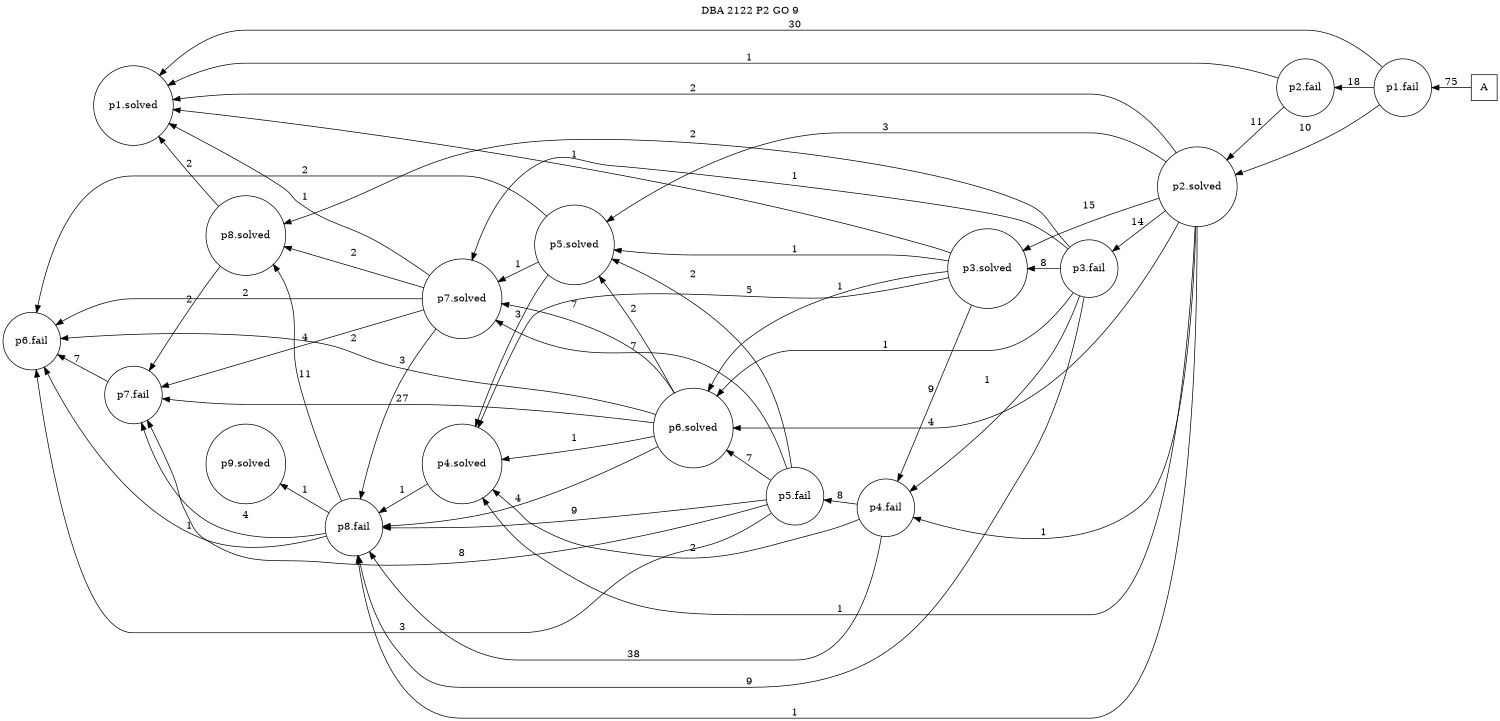 digraph DBA_2122_P2_GO_9 {
labelloc="tl"
label= " DBA 2122 P2 GO 9 "
rankdir="RL";
graph [ size=" 10 , 10 !"]

"A" [shape="square" label="A"]
"p1.fail" [shape="circle" label="p1.fail"]
"p1.solved" [shape="circle" label="p1.solved"]
"p2.fail" [shape="circle" label="p2.fail"]
"p2.solved" [shape="circle" label="p2.solved"]
"p3.fail" [shape="circle" label="p3.fail"]
"p3.solved" [shape="circle" label="p3.solved"]
"p4.fail" [shape="circle" label="p4.fail"]
"p5.fail" [shape="circle" label="p5.fail"]
"p5.solved" [shape="circle" label="p5.solved"]
"p4.solved" [shape="circle" label="p4.solved"]
"p6.solved" [shape="circle" label="p6.solved"]
"p7.fail" [shape="circle" label="p7.fail"]
"p6.fail" [shape="circle" label="p6.fail"]
"p7.solved" [shape="circle" label="p7.solved"]
"p8.fail" [shape="circle" label="p8.fail"]
"p8.solved" [shape="circle" label="p8.solved"]
"p9.solved" [shape="circle" label="p9.solved"]
"A" -> "p1.fail" [ label=75]
"p1.fail" -> "p1.solved" [ label=30]
"p1.fail" -> "p2.fail" [ label=18]
"p1.fail" -> "p2.solved" [ label=10]
"p2.fail" -> "p1.solved" [ label=1]
"p2.fail" -> "p2.solved" [ label=11]
"p2.solved" -> "p1.solved" [ label=2]
"p2.solved" -> "p3.fail" [ label=14]
"p2.solved" -> "p3.solved" [ label=15]
"p2.solved" -> "p4.fail" [ label=1]
"p2.solved" -> "p5.solved" [ label=3]
"p2.solved" -> "p4.solved" [ label=1]
"p2.solved" -> "p6.solved" [ label=4]
"p2.solved" -> "p8.fail" [ label=1]
"p3.fail" -> "p3.solved" [ label=8]
"p3.fail" -> "p4.fail" [ label=1]
"p3.fail" -> "p6.solved" [ label=1]
"p3.fail" -> "p7.solved" [ label=1]
"p3.fail" -> "p8.fail" [ label=9]
"p3.fail" -> "p8.solved" [ label=2]
"p3.solved" -> "p1.solved" [ label=1]
"p3.solved" -> "p4.fail" [ label=9]
"p3.solved" -> "p5.solved" [ label=1]
"p3.solved" -> "p4.solved" [ label=5]
"p3.solved" -> "p6.solved" [ label=1]
"p4.fail" -> "p5.fail" [ label=8]
"p4.fail" -> "p4.solved" [ label=2]
"p4.fail" -> "p8.fail" [ label=38]
"p5.fail" -> "p5.solved" [ label=2]
"p5.fail" -> "p6.solved" [ label=7]
"p5.fail" -> "p7.fail" [ label=8]
"p5.fail" -> "p6.fail" [ label=3]
"p5.fail" -> "p7.solved" [ label=7]
"p5.fail" -> "p8.fail" [ label=9]
"p5.solved" -> "p4.solved" [ label=3]
"p5.solved" -> "p6.fail" [ label=2]
"p5.solved" -> "p7.solved" [ label=1]
"p4.solved" -> "p8.fail" [ label=1]
"p6.solved" -> "p5.solved" [ label=2]
"p6.solved" -> "p4.solved" [ label=1]
"p6.solved" -> "p7.fail" [ label=27]
"p6.solved" -> "p6.fail" [ label=2]
"p6.solved" -> "p7.solved" [ label=7]
"p6.solved" -> "p8.fail" [ label=4]
"p7.fail" -> "p6.fail" [ label=7]
"p7.solved" -> "p1.solved" [ label=1]
"p7.solved" -> "p7.fail" [ label=4]
"p7.solved" -> "p6.fail" [ label=2]
"p7.solved" -> "p8.fail" [ label=3]
"p7.solved" -> "p8.solved" [ label=2]
"p8.fail" -> "p7.fail" [ label=4]
"p8.fail" -> "p6.fail" [ label=1]
"p8.fail" -> "p8.solved" [ label=11]
"p8.fail" -> "p9.solved" [ label=1]
"p8.solved" -> "p1.solved" [ label=2]
"p8.solved" -> "p7.fail" [ label=2]
}
